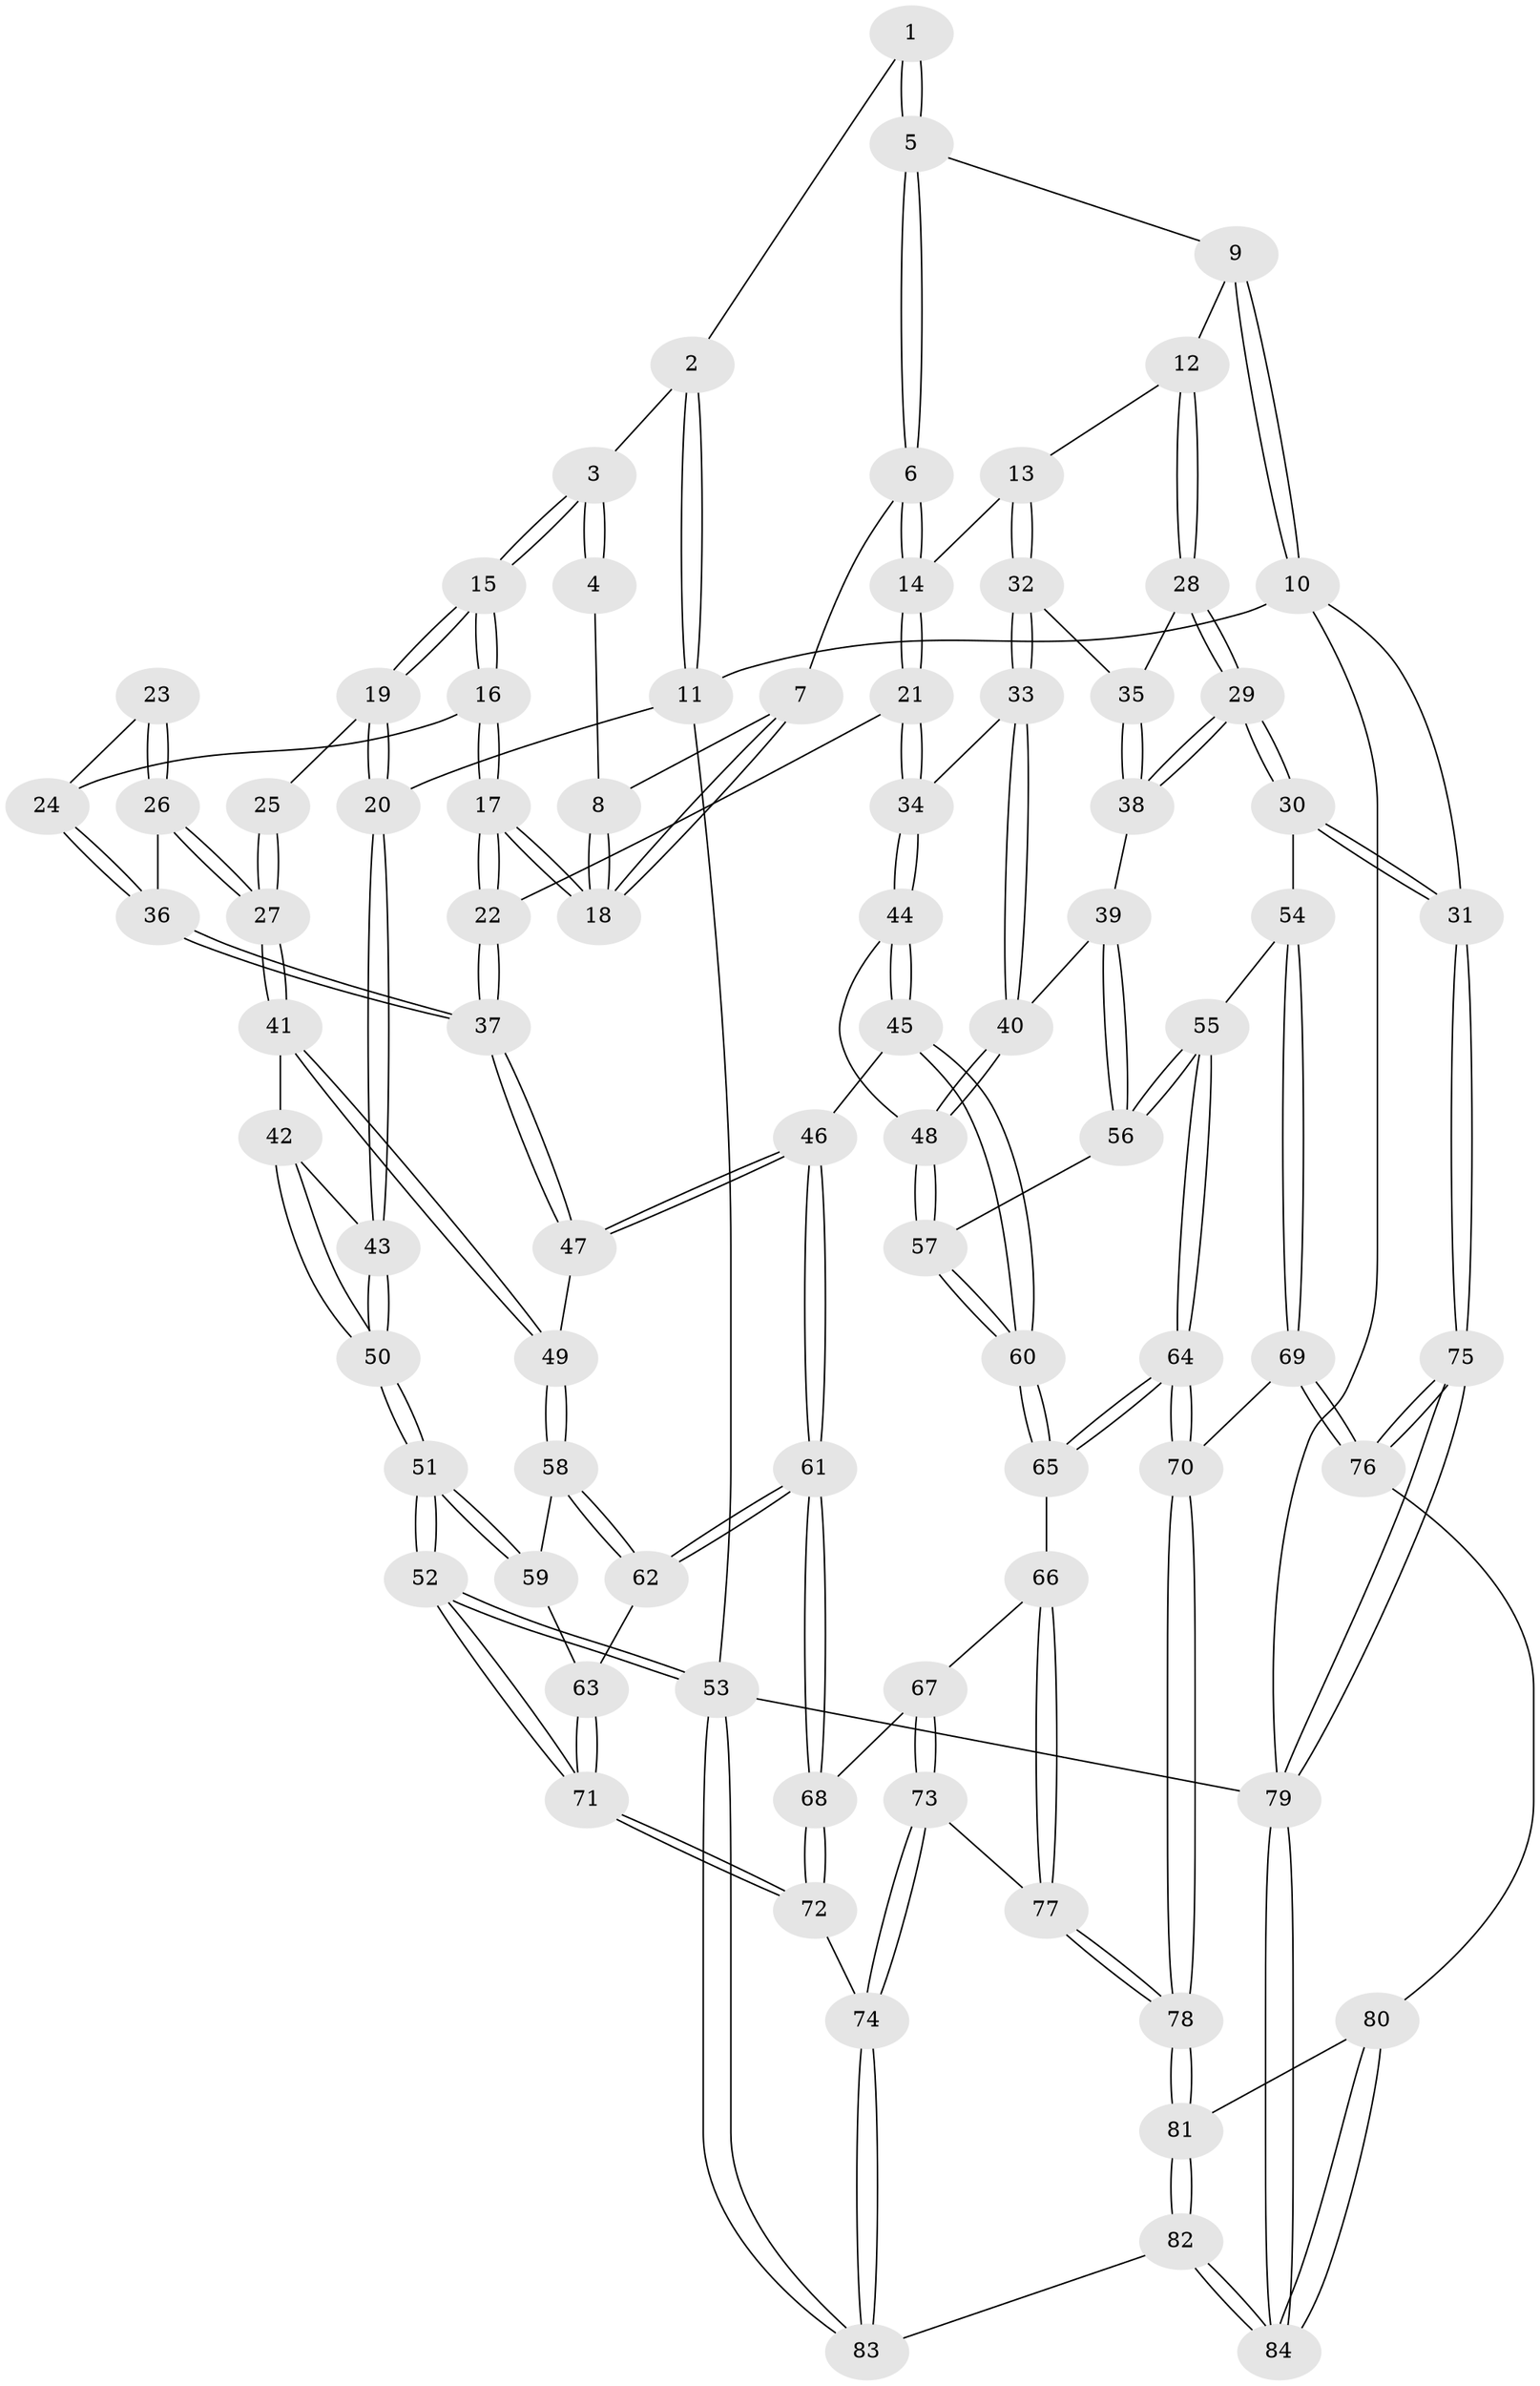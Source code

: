 // Generated by graph-tools (version 1.1) at 2025/17/03/09/25 04:17:08]
// undirected, 84 vertices, 207 edges
graph export_dot {
graph [start="1"]
  node [color=gray90,style=filled];
  1 [pos="+0.6712037898218491+0"];
  2 [pos="+0.37652260354509537+0"];
  3 [pos="+0.41386180389298277+0.07978110625226359"];
  4 [pos="+0.5896209437065887+0"];
  5 [pos="+0.7004268522039931+0"];
  6 [pos="+0.6868410100706668+0.15398994838728178"];
  7 [pos="+0.6785831285724672+0.1522821304554466"];
  8 [pos="+0.55314462238833+0.06327541828234372"];
  9 [pos="+0.8724948827046904+0"];
  10 [pos="+1+0"];
  11 [pos="+0+0"];
  12 [pos="+0.8818868677648898+0.1572701471076712"];
  13 [pos="+0.7167484212394856+0.18407077035796712"];
  14 [pos="+0.6987811700330432+0.17074790550339158"];
  15 [pos="+0.4083508595685203+0.1465887806651769"];
  16 [pos="+0.41553762985263615+0.15968318081642158"];
  17 [pos="+0.44674508597337437+0.17316273470135587"];
  18 [pos="+0.44862453231766164+0.17209526609260328"];
  19 [pos="+0+0"];
  20 [pos="+0+0"];
  21 [pos="+0.5119466074010509+0.29401944299755584"];
  22 [pos="+0.5032302815470171+0.289122825278495"];
  23 [pos="+0.23242323072757654+0.2192085734789847"];
  24 [pos="+0.39336733983082484+0.17730877320581667"];
  25 [pos="+0.03279291581553807+0.03107544404609885"];
  26 [pos="+0.23935423350132964+0.3408175167486086"];
  27 [pos="+0.17897654959865383+0.3696756060538747"];
  28 [pos="+0.9166717323110927+0.19276372417755622"];
  29 [pos="+1+0.40073056882045716"];
  30 [pos="+1+0.40381535586697354"];
  31 [pos="+1+0.40503136031518283"];
  32 [pos="+0.7162763482116135+0.19103205678591922"];
  33 [pos="+0.6829169064384978+0.3115382267418199"];
  34 [pos="+0.5339910134674005+0.3170105895919514"];
  35 [pos="+0.7775788406819353+0.2859287240554546"];
  36 [pos="+0.2957322431064812+0.349301172038045"];
  37 [pos="+0.3657133986489339+0.40838609892877625"];
  38 [pos="+0.8195131214182774+0.37420880789735683"];
  39 [pos="+0.7531553833292305+0.38371111097458926"];
  40 [pos="+0.7245150736491702+0.3837955847435417"];
  41 [pos="+0.1503125555542166+0.4011991882932464"];
  42 [pos="+0.13548537750348494+0.40130377104032733"];
  43 [pos="+0+0.02462601807593546"];
  44 [pos="+0.5614783183553071+0.4237312850701948"];
  45 [pos="+0.46834464074371096+0.5208563590327218"];
  46 [pos="+0.4070448580813054+0.537836044693092"];
  47 [pos="+0.3755829821470159+0.47128191018761223"];
  48 [pos="+0.6616478577241758+0.45923703428323315"];
  49 [pos="+0.1823674209878723+0.47556999085065144"];
  50 [pos="+0+0.5801416979626456"];
  51 [pos="+0+0.7890357107363772"];
  52 [pos="+0+0.972091406136557"];
  53 [pos="+0+1"];
  54 [pos="+0.8741281177108399+0.5622591526307297"];
  55 [pos="+0.8325479043128731+0.5742632314895413"];
  56 [pos="+0.7874360396164966+0.5646013853780038"];
  57 [pos="+0.6833416856166213+0.5557897849398272"];
  58 [pos="+0.1833562124224165+0.5096017740086357"];
  59 [pos="+0.1338824937761371+0.5651625683077314"];
  60 [pos="+0.6407652950396161+0.605316497337063"];
  61 [pos="+0.3871825758771742+0.5861913919925337"];
  62 [pos="+0.2894378277548107+0.6021325391336385"];
  63 [pos="+0.23850043044044905+0.6513518398088345"];
  64 [pos="+0.7752688301127144+0.7194985195197408"];
  65 [pos="+0.638792082839492+0.6170559381635506"];
  66 [pos="+0.6122579169580538+0.6661660117918375"];
  67 [pos="+0.499141900224434+0.652247758428611"];
  68 [pos="+0.3910618770761012+0.596763852685917"];
  69 [pos="+0.8835018469149635+0.7364575997486714"];
  70 [pos="+0.7752799593015517+0.7196056087619507"];
  71 [pos="+0.11366209329658955+0.8392438348321954"];
  72 [pos="+0.39313739390603586+0.8375858110476294"];
  73 [pos="+0.5156425145275566+0.8235633342529723"];
  74 [pos="+0.4353143909631293+0.8662850934017621"];
  75 [pos="+1+0.8141216667964416"];
  76 [pos="+0.9547099652575831+0.809116004010698"];
  77 [pos="+0.6045102627272859+0.7902843825526686"];
  78 [pos="+0.7193795314891908+0.8434234579104856"];
  79 [pos="+1+1"];
  80 [pos="+0.8117862907178826+0.8780852489855446"];
  81 [pos="+0.7377453925191376+0.871899065964401"];
  82 [pos="+0.6308380007422767+1"];
  83 [pos="+0.492225578011039+1"];
  84 [pos="+1+1"];
  1 -- 2;
  1 -- 5;
  1 -- 5;
  2 -- 3;
  2 -- 11;
  2 -- 11;
  3 -- 4;
  3 -- 4;
  3 -- 15;
  3 -- 15;
  4 -- 8;
  5 -- 6;
  5 -- 6;
  5 -- 9;
  6 -- 7;
  6 -- 14;
  6 -- 14;
  7 -- 8;
  7 -- 18;
  7 -- 18;
  8 -- 18;
  8 -- 18;
  9 -- 10;
  9 -- 10;
  9 -- 12;
  10 -- 11;
  10 -- 31;
  10 -- 79;
  11 -- 20;
  11 -- 53;
  12 -- 13;
  12 -- 28;
  12 -- 28;
  13 -- 14;
  13 -- 32;
  13 -- 32;
  14 -- 21;
  14 -- 21;
  15 -- 16;
  15 -- 16;
  15 -- 19;
  15 -- 19;
  16 -- 17;
  16 -- 17;
  16 -- 24;
  17 -- 18;
  17 -- 18;
  17 -- 22;
  17 -- 22;
  19 -- 20;
  19 -- 20;
  19 -- 25;
  20 -- 43;
  20 -- 43;
  21 -- 22;
  21 -- 34;
  21 -- 34;
  22 -- 37;
  22 -- 37;
  23 -- 24;
  23 -- 26;
  23 -- 26;
  24 -- 36;
  24 -- 36;
  25 -- 27;
  25 -- 27;
  26 -- 27;
  26 -- 27;
  26 -- 36;
  27 -- 41;
  27 -- 41;
  28 -- 29;
  28 -- 29;
  28 -- 35;
  29 -- 30;
  29 -- 30;
  29 -- 38;
  29 -- 38;
  30 -- 31;
  30 -- 31;
  30 -- 54;
  31 -- 75;
  31 -- 75;
  32 -- 33;
  32 -- 33;
  32 -- 35;
  33 -- 34;
  33 -- 40;
  33 -- 40;
  34 -- 44;
  34 -- 44;
  35 -- 38;
  35 -- 38;
  36 -- 37;
  36 -- 37;
  37 -- 47;
  37 -- 47;
  38 -- 39;
  39 -- 40;
  39 -- 56;
  39 -- 56;
  40 -- 48;
  40 -- 48;
  41 -- 42;
  41 -- 49;
  41 -- 49;
  42 -- 43;
  42 -- 50;
  42 -- 50;
  43 -- 50;
  43 -- 50;
  44 -- 45;
  44 -- 45;
  44 -- 48;
  45 -- 46;
  45 -- 60;
  45 -- 60;
  46 -- 47;
  46 -- 47;
  46 -- 61;
  46 -- 61;
  47 -- 49;
  48 -- 57;
  48 -- 57;
  49 -- 58;
  49 -- 58;
  50 -- 51;
  50 -- 51;
  51 -- 52;
  51 -- 52;
  51 -- 59;
  51 -- 59;
  52 -- 53;
  52 -- 53;
  52 -- 71;
  52 -- 71;
  53 -- 83;
  53 -- 83;
  53 -- 79;
  54 -- 55;
  54 -- 69;
  54 -- 69;
  55 -- 56;
  55 -- 56;
  55 -- 64;
  55 -- 64;
  56 -- 57;
  57 -- 60;
  57 -- 60;
  58 -- 59;
  58 -- 62;
  58 -- 62;
  59 -- 63;
  60 -- 65;
  60 -- 65;
  61 -- 62;
  61 -- 62;
  61 -- 68;
  61 -- 68;
  62 -- 63;
  63 -- 71;
  63 -- 71;
  64 -- 65;
  64 -- 65;
  64 -- 70;
  64 -- 70;
  65 -- 66;
  66 -- 67;
  66 -- 77;
  66 -- 77;
  67 -- 68;
  67 -- 73;
  67 -- 73;
  68 -- 72;
  68 -- 72;
  69 -- 70;
  69 -- 76;
  69 -- 76;
  70 -- 78;
  70 -- 78;
  71 -- 72;
  71 -- 72;
  72 -- 74;
  73 -- 74;
  73 -- 74;
  73 -- 77;
  74 -- 83;
  74 -- 83;
  75 -- 76;
  75 -- 76;
  75 -- 79;
  75 -- 79;
  76 -- 80;
  77 -- 78;
  77 -- 78;
  78 -- 81;
  78 -- 81;
  79 -- 84;
  79 -- 84;
  80 -- 81;
  80 -- 84;
  80 -- 84;
  81 -- 82;
  81 -- 82;
  82 -- 83;
  82 -- 84;
  82 -- 84;
}

